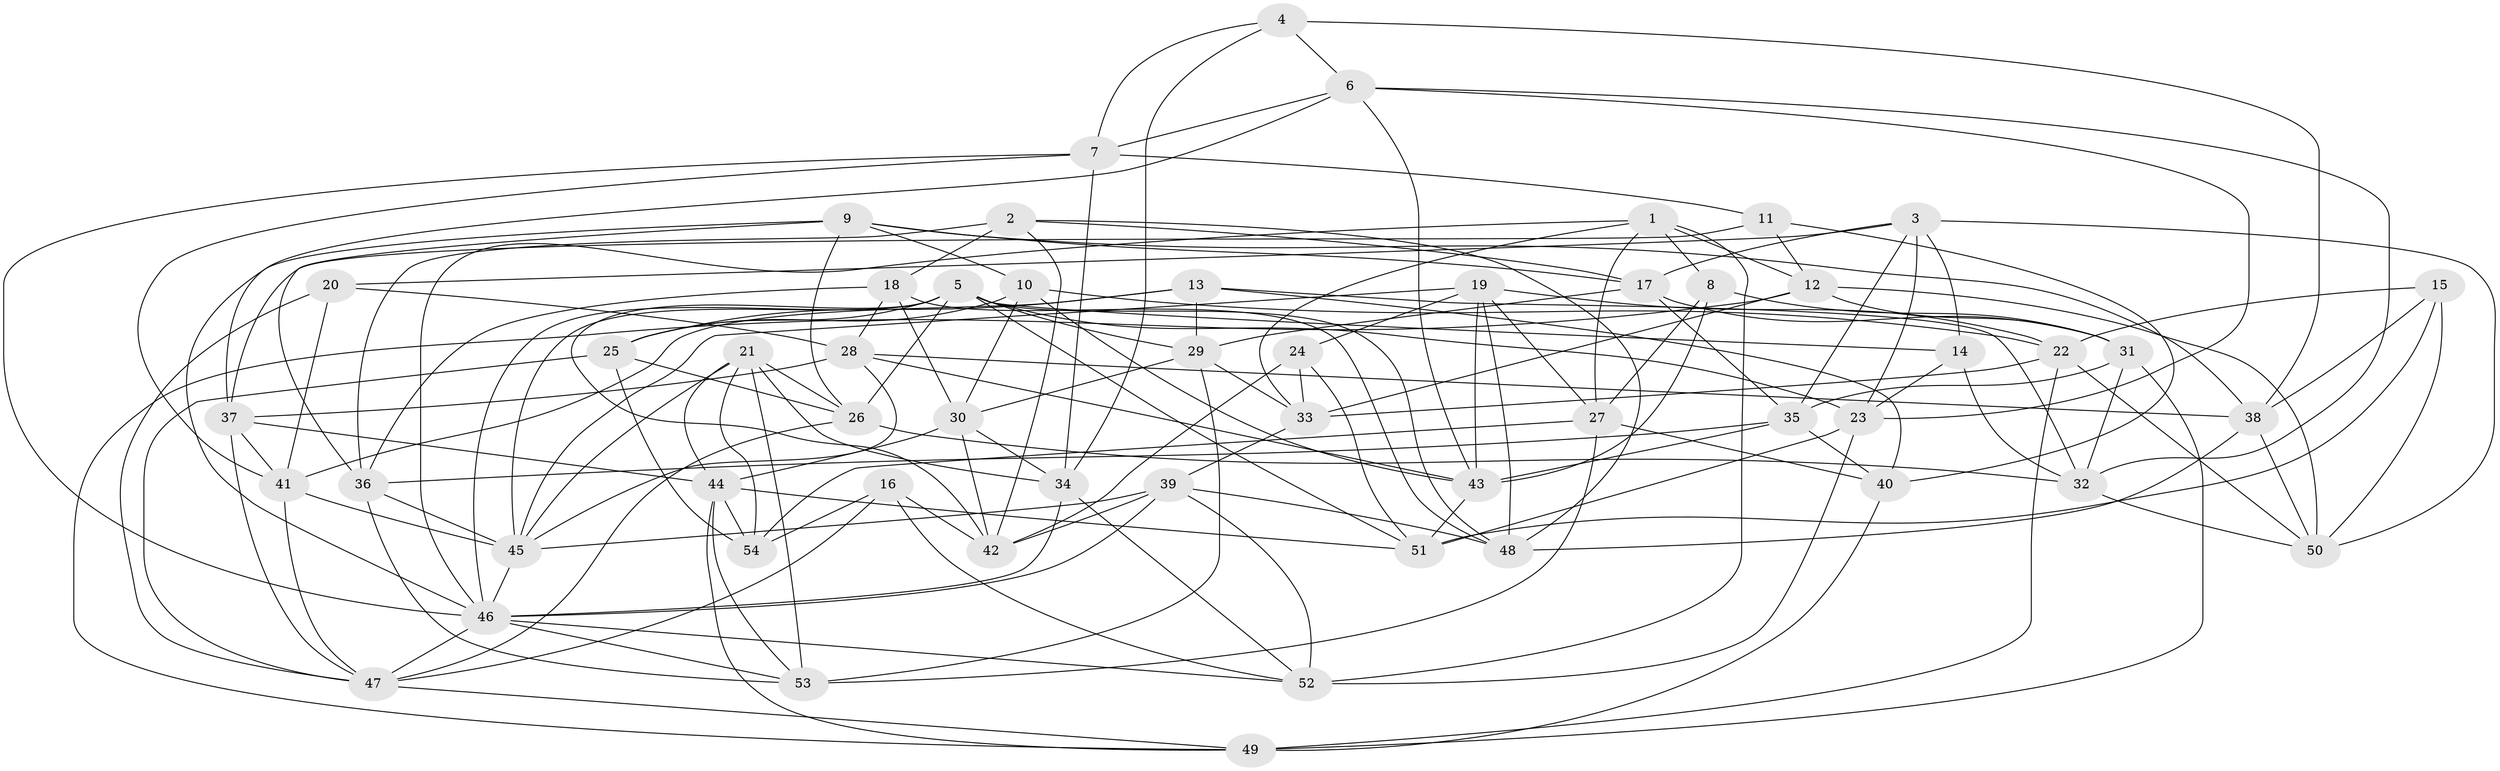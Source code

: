 // original degree distribution, {4: 1.0}
// Generated by graph-tools (version 1.1) at 2025/26/03/09/25 03:26:55]
// undirected, 54 vertices, 158 edges
graph export_dot {
graph [start="1"]
  node [color=gray90,style=filled];
  1;
  2;
  3;
  4;
  5;
  6;
  7;
  8;
  9;
  10;
  11;
  12;
  13;
  14;
  15;
  16;
  17;
  18;
  19;
  20;
  21;
  22;
  23;
  24;
  25;
  26;
  27;
  28;
  29;
  30;
  31;
  32;
  33;
  34;
  35;
  36;
  37;
  38;
  39;
  40;
  41;
  42;
  43;
  44;
  45;
  46;
  47;
  48;
  49;
  50;
  51;
  52;
  53;
  54;
  1 -- 8 [weight=1.0];
  1 -- 12 [weight=1.0];
  1 -- 27 [weight=1.0];
  1 -- 33 [weight=1.0];
  1 -- 46 [weight=1.0];
  1 -- 52 [weight=1.0];
  2 -- 17 [weight=1.0];
  2 -- 18 [weight=2.0];
  2 -- 36 [weight=1.0];
  2 -- 42 [weight=1.0];
  2 -- 48 [weight=1.0];
  3 -- 14 [weight=1.0];
  3 -- 17 [weight=1.0];
  3 -- 20 [weight=1.0];
  3 -- 23 [weight=1.0];
  3 -- 35 [weight=1.0];
  3 -- 50 [weight=1.0];
  4 -- 6 [weight=1.0];
  4 -- 7 [weight=1.0];
  4 -- 34 [weight=1.0];
  4 -- 38 [weight=1.0];
  5 -- 14 [weight=1.0];
  5 -- 23 [weight=1.0];
  5 -- 25 [weight=1.0];
  5 -- 26 [weight=1.0];
  5 -- 29 [weight=1.0];
  5 -- 42 [weight=1.0];
  5 -- 45 [weight=1.0];
  5 -- 46 [weight=1.0];
  5 -- 48 [weight=1.0];
  5 -- 51 [weight=1.0];
  6 -- 7 [weight=1.0];
  6 -- 23 [weight=1.0];
  6 -- 32 [weight=1.0];
  6 -- 37 [weight=1.0];
  6 -- 43 [weight=1.0];
  7 -- 11 [weight=1.0];
  7 -- 34 [weight=1.0];
  7 -- 41 [weight=1.0];
  7 -- 46 [weight=1.0];
  8 -- 27 [weight=1.0];
  8 -- 31 [weight=1.0];
  8 -- 43 [weight=1.0];
  9 -- 10 [weight=1.0];
  9 -- 17 [weight=1.0];
  9 -- 26 [weight=1.0];
  9 -- 36 [weight=1.0];
  9 -- 38 [weight=1.0];
  9 -- 46 [weight=1.0];
  10 -- 22 [weight=1.0];
  10 -- 25 [weight=1.0];
  10 -- 30 [weight=1.0];
  10 -- 43 [weight=2.0];
  11 -- 12 [weight=1.0];
  11 -- 37 [weight=1.0];
  11 -- 40 [weight=1.0];
  12 -- 31 [weight=1.0];
  12 -- 33 [weight=1.0];
  12 -- 49 [weight=1.0];
  12 -- 50 [weight=1.0];
  13 -- 25 [weight=1.0];
  13 -- 29 [weight=1.0];
  13 -- 32 [weight=1.0];
  13 -- 40 [weight=2.0];
  13 -- 41 [weight=1.0];
  14 -- 23 [weight=1.0];
  14 -- 32 [weight=1.0];
  15 -- 22 [weight=1.0];
  15 -- 38 [weight=1.0];
  15 -- 50 [weight=1.0];
  15 -- 51 [weight=1.0];
  16 -- 42 [weight=1.0];
  16 -- 47 [weight=1.0];
  16 -- 52 [weight=1.0];
  16 -- 54 [weight=1.0];
  17 -- 29 [weight=1.0];
  17 -- 31 [weight=1.0];
  17 -- 35 [weight=1.0];
  18 -- 28 [weight=1.0];
  18 -- 30 [weight=1.0];
  18 -- 36 [weight=1.0];
  18 -- 48 [weight=1.0];
  19 -- 22 [weight=1.0];
  19 -- 24 [weight=1.0];
  19 -- 27 [weight=1.0];
  19 -- 43 [weight=1.0];
  19 -- 45 [weight=1.0];
  19 -- 48 [weight=1.0];
  20 -- 28 [weight=1.0];
  20 -- 41 [weight=1.0];
  20 -- 47 [weight=1.0];
  21 -- 26 [weight=1.0];
  21 -- 34 [weight=1.0];
  21 -- 44 [weight=1.0];
  21 -- 45 [weight=1.0];
  21 -- 53 [weight=1.0];
  21 -- 54 [weight=1.0];
  22 -- 33 [weight=1.0];
  22 -- 49 [weight=1.0];
  22 -- 50 [weight=1.0];
  23 -- 51 [weight=1.0];
  23 -- 52 [weight=1.0];
  24 -- 33 [weight=1.0];
  24 -- 42 [weight=1.0];
  24 -- 51 [weight=1.0];
  25 -- 26 [weight=1.0];
  25 -- 47 [weight=1.0];
  25 -- 54 [weight=1.0];
  26 -- 32 [weight=1.0];
  26 -- 47 [weight=1.0];
  27 -- 40 [weight=1.0];
  27 -- 53 [weight=1.0];
  27 -- 54 [weight=1.0];
  28 -- 37 [weight=1.0];
  28 -- 38 [weight=1.0];
  28 -- 43 [weight=1.0];
  28 -- 45 [weight=1.0];
  29 -- 30 [weight=1.0];
  29 -- 33 [weight=1.0];
  29 -- 53 [weight=1.0];
  30 -- 34 [weight=1.0];
  30 -- 42 [weight=1.0];
  30 -- 44 [weight=1.0];
  31 -- 32 [weight=1.0];
  31 -- 35 [weight=1.0];
  31 -- 49 [weight=1.0];
  32 -- 50 [weight=1.0];
  33 -- 39 [weight=1.0];
  34 -- 46 [weight=1.0];
  34 -- 52 [weight=1.0];
  35 -- 36 [weight=1.0];
  35 -- 40 [weight=1.0];
  35 -- 43 [weight=1.0];
  36 -- 45 [weight=1.0];
  36 -- 53 [weight=1.0];
  37 -- 41 [weight=1.0];
  37 -- 44 [weight=1.0];
  37 -- 47 [weight=1.0];
  38 -- 48 [weight=1.0];
  38 -- 50 [weight=1.0];
  39 -- 42 [weight=1.0];
  39 -- 45 [weight=1.0];
  39 -- 46 [weight=1.0];
  39 -- 48 [weight=1.0];
  39 -- 52 [weight=1.0];
  40 -- 49 [weight=1.0];
  41 -- 45 [weight=1.0];
  41 -- 47 [weight=1.0];
  43 -- 51 [weight=1.0];
  44 -- 49 [weight=1.0];
  44 -- 51 [weight=1.0];
  44 -- 53 [weight=1.0];
  44 -- 54 [weight=2.0];
  45 -- 46 [weight=1.0];
  46 -- 47 [weight=1.0];
  46 -- 52 [weight=1.0];
  46 -- 53 [weight=1.0];
  47 -- 49 [weight=1.0];
}
